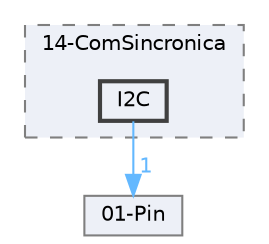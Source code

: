 digraph "E:/Agustin/Escritorio/MCUexpresso/KitLPC845-C++/src/Drivers/Perifericos/14-ComSincronica/I2C"
{
 // LATEX_PDF_SIZE
  bgcolor="transparent";
  edge [fontname=Helvetica,fontsize=10,labelfontname=Helvetica,labelfontsize=10];
  node [fontname=Helvetica,fontsize=10,shape=box,height=0.2,width=0.4];
  compound=true
  subgraph clusterdir_b15447bd7b17ec01771ea1f1ab974290 {
    graph [ bgcolor="#edf0f7", pencolor="grey50", label="14-ComSincronica", fontname=Helvetica,fontsize=10 style="filled,dashed", URL="dir_b15447bd7b17ec01771ea1f1ab974290.html",tooltip=""]
  dir_4dea6ca1620db6ca65c036992cb487ae [label="I2C", fillcolor="#edf0f7", color="grey25", style="filled,bold", URL="dir_4dea6ca1620db6ca65c036992cb487ae.html",tooltip=""];
  }
  dir_76f9198a53cecf908dbffee67f946b13 [label="01-Pin", fillcolor="#edf0f7", color="grey50", style="filled", URL="dir_76f9198a53cecf908dbffee67f946b13.html",tooltip=""];
  dir_4dea6ca1620db6ca65c036992cb487ae->dir_76f9198a53cecf908dbffee67f946b13 [headlabel="1", labeldistance=1.5 headhref="dir_000029_000000.html" href="dir_000029_000000.html" color="steelblue1" fontcolor="steelblue1"];
}
